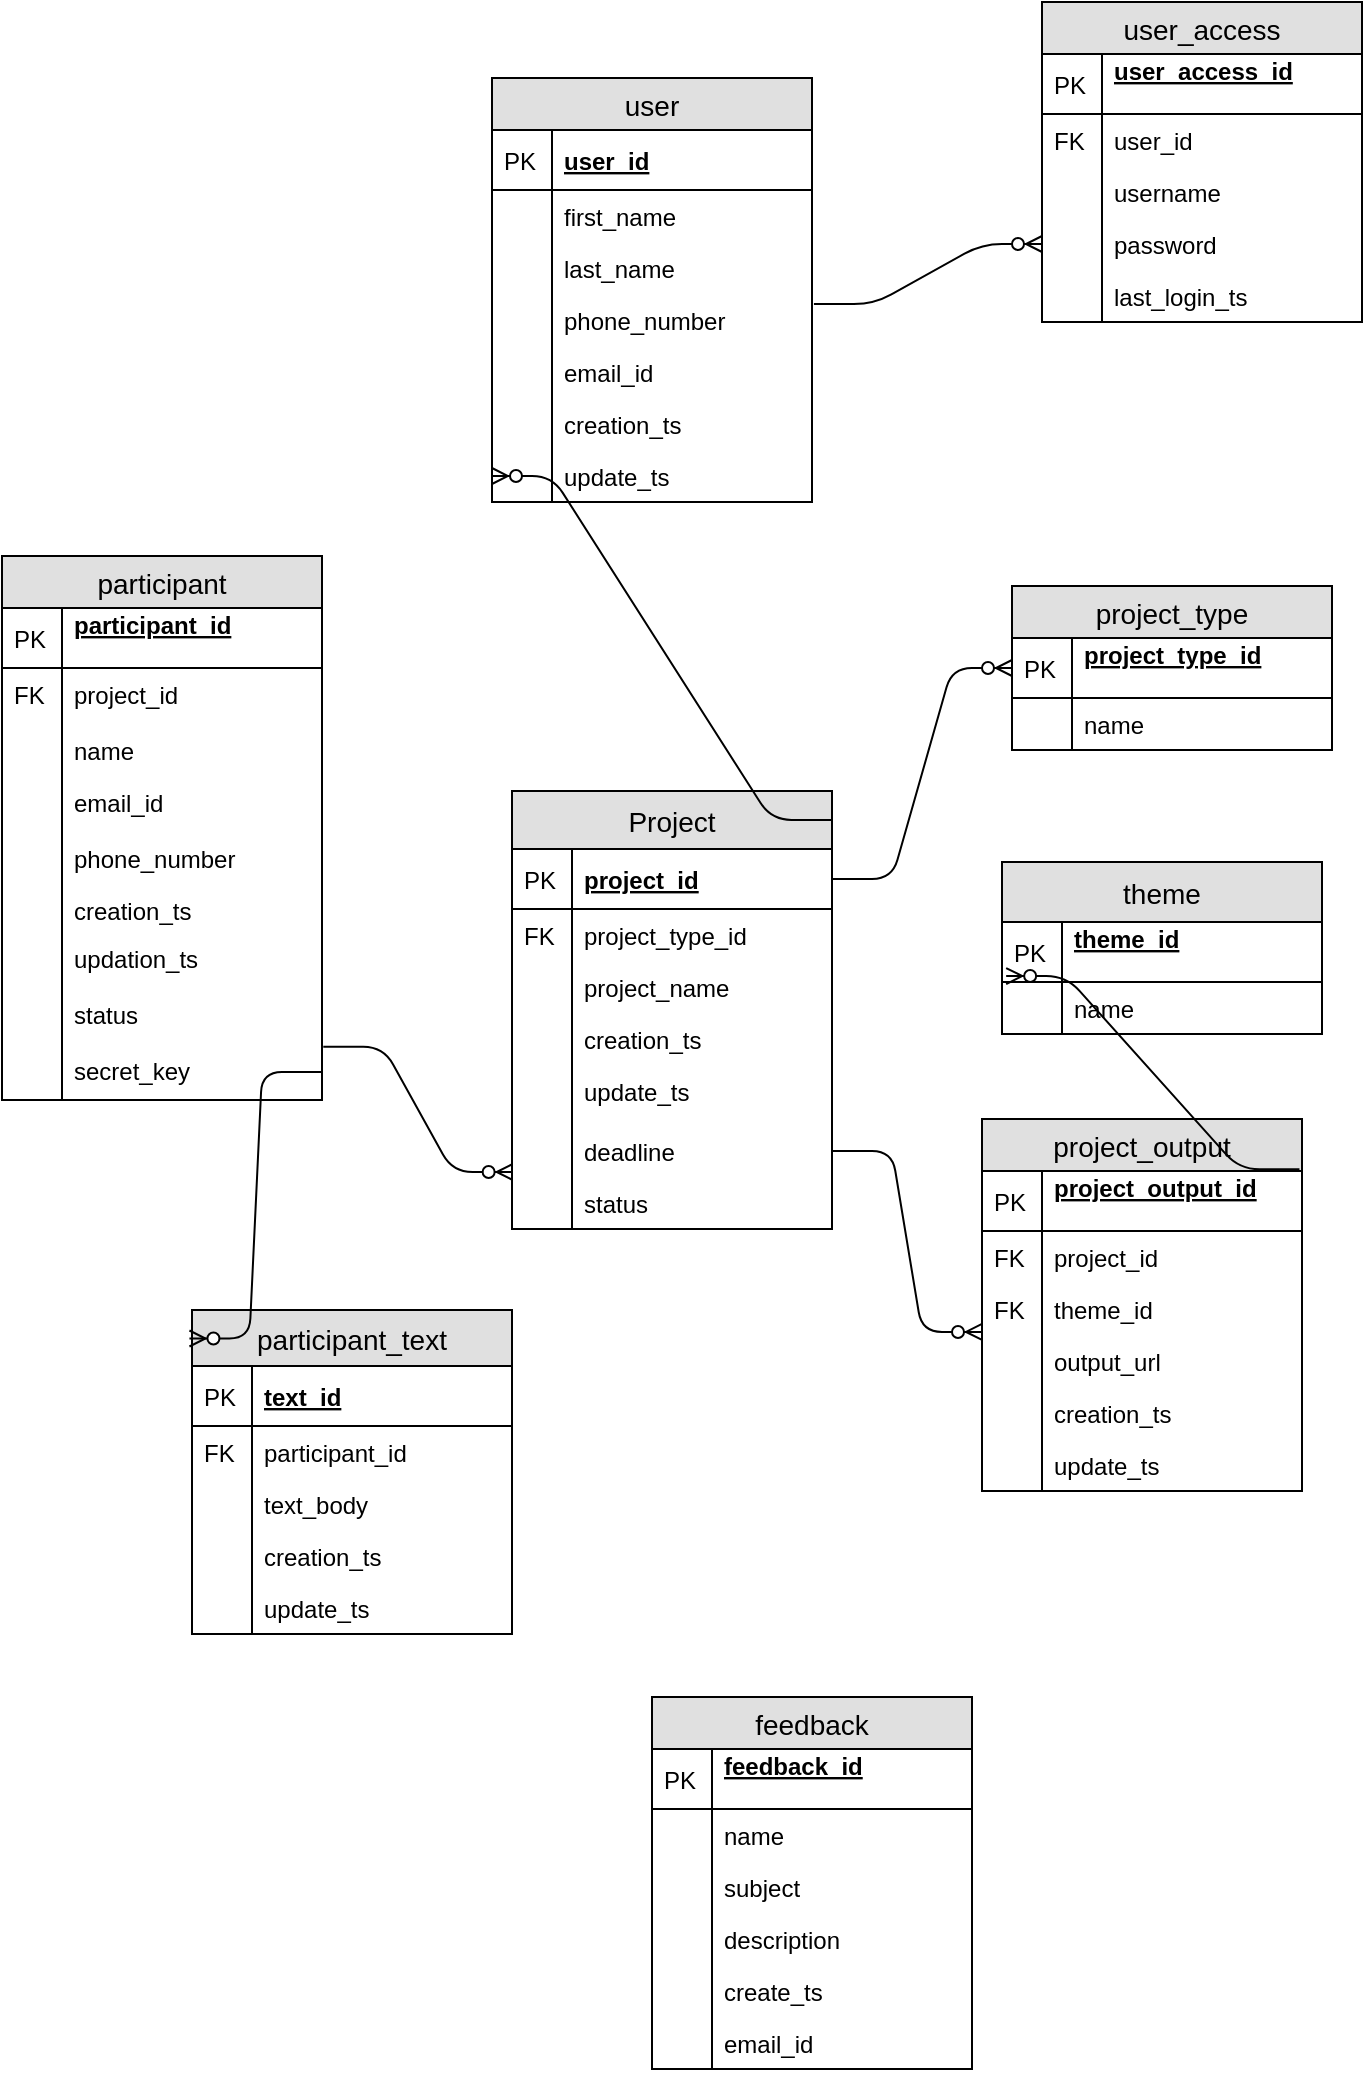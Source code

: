 <mxfile version="10.7.5" type="github"><diagram id="fi7jGqx12qD0lRBsf_VD" name="lipuna_v_1.0"><mxGraphModel dx="754" dy="435" grid="1" gridSize="10" guides="1" tooltips="1" connect="1" arrows="1" fold="1" page="1" pageScale="1" pageWidth="850" pageHeight="1100" math="0" shadow="0"><root><mxCell id="0"/><mxCell id="1" parent="0"/><mxCell id="NuHvHWf-_y5jNcs-NttY-1" value="user" style="swimlane;fontStyle=0;childLayout=stackLayout;horizontal=1;startSize=26;fillColor=#e0e0e0;horizontalStack=0;resizeParent=1;resizeParentMax=0;resizeLast=0;collapsible=1;marginBottom=0;swimlaneFillColor=#ffffff;align=center;fontSize=14;" parent="1" vertex="1"><mxGeometry x="265" y="85" width="160" height="212" as="geometry"/></mxCell><mxCell id="NuHvHWf-_y5jNcs-NttY-2" value="user_id" style="shape=partialRectangle;top=0;left=0;right=0;bottom=1;align=left;verticalAlign=middle;fillColor=none;spacingLeft=34;spacingRight=4;overflow=hidden;rotatable=0;points=[[0,0.5],[1,0.5]];portConstraint=eastwest;dropTarget=0;fontStyle=5;fontSize=12;" parent="NuHvHWf-_y5jNcs-NttY-1" vertex="1"><mxGeometry y="26" width="160" height="30" as="geometry"/></mxCell><mxCell id="NuHvHWf-_y5jNcs-NttY-3" value="PK" style="shape=partialRectangle;top=0;left=0;bottom=0;fillColor=none;align=left;verticalAlign=middle;spacingLeft=4;spacingRight=4;overflow=hidden;rotatable=0;points=[];portConstraint=eastwest;part=1;fontSize=12;" parent="NuHvHWf-_y5jNcs-NttY-2" vertex="1" connectable="0"><mxGeometry width="30" height="30" as="geometry"/></mxCell><mxCell id="NuHvHWf-_y5jNcs-NttY-4" value="first_name&#10;&#10;" style="shape=partialRectangle;top=0;left=0;right=0;bottom=0;align=left;verticalAlign=top;fillColor=none;spacingLeft=34;spacingRight=4;overflow=hidden;rotatable=0;points=[[0,0.5],[1,0.5]];portConstraint=eastwest;dropTarget=0;fontSize=12;" parent="NuHvHWf-_y5jNcs-NttY-1" vertex="1"><mxGeometry y="56" width="160" height="26" as="geometry"/></mxCell><mxCell id="NuHvHWf-_y5jNcs-NttY-5" value="" style="shape=partialRectangle;top=0;left=0;bottom=0;fillColor=none;align=left;verticalAlign=top;spacingLeft=4;spacingRight=4;overflow=hidden;rotatable=0;points=[];portConstraint=eastwest;part=1;fontSize=12;" parent="NuHvHWf-_y5jNcs-NttY-4" vertex="1" connectable="0"><mxGeometry width="30" height="26" as="geometry"/></mxCell><mxCell id="NuHvHWf-_y5jNcs-NttY-6" value="last_name" style="shape=partialRectangle;top=0;left=0;right=0;bottom=0;align=left;verticalAlign=top;fillColor=none;spacingLeft=34;spacingRight=4;overflow=hidden;rotatable=0;points=[[0,0.5],[1,0.5]];portConstraint=eastwest;dropTarget=0;fontSize=12;" parent="NuHvHWf-_y5jNcs-NttY-1" vertex="1"><mxGeometry y="82" width="160" height="26" as="geometry"/></mxCell><mxCell id="NuHvHWf-_y5jNcs-NttY-7" value="" style="shape=partialRectangle;top=0;left=0;bottom=0;fillColor=none;align=left;verticalAlign=top;spacingLeft=4;spacingRight=4;overflow=hidden;rotatable=0;points=[];portConstraint=eastwest;part=1;fontSize=12;" parent="NuHvHWf-_y5jNcs-NttY-6" vertex="1" connectable="0"><mxGeometry width="30" height="26" as="geometry"/></mxCell><mxCell id="NuHvHWf-_y5jNcs-NttY-8" value="phone_number" style="shape=partialRectangle;top=0;left=0;right=0;bottom=0;align=left;verticalAlign=top;fillColor=none;spacingLeft=34;spacingRight=4;overflow=hidden;rotatable=0;points=[[0,0.5],[1,0.5]];portConstraint=eastwest;dropTarget=0;fontSize=12;" parent="NuHvHWf-_y5jNcs-NttY-1" vertex="1"><mxGeometry y="108" width="160" height="26" as="geometry"/></mxCell><mxCell id="NuHvHWf-_y5jNcs-NttY-9" value="" style="shape=partialRectangle;top=0;left=0;bottom=0;fillColor=none;align=left;verticalAlign=top;spacingLeft=4;spacingRight=4;overflow=hidden;rotatable=0;points=[];portConstraint=eastwest;part=1;fontSize=12;" parent="NuHvHWf-_y5jNcs-NttY-8" vertex="1" connectable="0"><mxGeometry width="30" height="26" as="geometry"/></mxCell><mxCell id="X2uwyrsn10m1KDkVl81j-5" value="email_id" style="shape=partialRectangle;top=0;left=0;right=0;bottom=0;align=left;verticalAlign=top;fillColor=none;spacingLeft=34;spacingRight=4;overflow=hidden;rotatable=0;points=[[0,0.5],[1,0.5]];portConstraint=eastwest;dropTarget=0;fontSize=12;" parent="NuHvHWf-_y5jNcs-NttY-1" vertex="1"><mxGeometry y="134" width="160" height="26" as="geometry"/></mxCell><mxCell id="X2uwyrsn10m1KDkVl81j-6" value="" style="shape=partialRectangle;top=0;left=0;bottom=0;fillColor=none;align=left;verticalAlign=top;spacingLeft=4;spacingRight=4;overflow=hidden;rotatable=0;points=[];portConstraint=eastwest;part=1;fontSize=12;" parent="X2uwyrsn10m1KDkVl81j-5" vertex="1" connectable="0"><mxGeometry width="30" height="26" as="geometry"/></mxCell><mxCell id="X2uwyrsn10m1KDkVl81j-7" value="creation_ts" style="shape=partialRectangle;top=0;left=0;right=0;bottom=0;align=left;verticalAlign=top;fillColor=none;spacingLeft=34;spacingRight=4;overflow=hidden;rotatable=0;points=[[0,0.5],[1,0.5]];portConstraint=eastwest;dropTarget=0;fontSize=12;" parent="NuHvHWf-_y5jNcs-NttY-1" vertex="1"><mxGeometry y="160" width="160" height="26" as="geometry"/></mxCell><mxCell id="X2uwyrsn10m1KDkVl81j-8" value="" style="shape=partialRectangle;top=0;left=0;bottom=0;fillColor=none;align=left;verticalAlign=top;spacingLeft=4;spacingRight=4;overflow=hidden;rotatable=0;points=[];portConstraint=eastwest;part=1;fontSize=12;" parent="X2uwyrsn10m1KDkVl81j-7" vertex="1" connectable="0"><mxGeometry width="30" height="26" as="geometry"/></mxCell><mxCell id="u-Iue2dH7JaMGfrP5Ck2-91" value="update_ts" style="shape=partialRectangle;top=0;left=0;right=0;bottom=0;align=left;verticalAlign=top;fillColor=none;spacingLeft=34;spacingRight=4;overflow=hidden;rotatable=0;points=[[0,0.5],[1,0.5]];portConstraint=eastwest;dropTarget=0;fontSize=12;" vertex="1" parent="NuHvHWf-_y5jNcs-NttY-1"><mxGeometry y="186" width="160" height="26" as="geometry"/></mxCell><mxCell id="u-Iue2dH7JaMGfrP5Ck2-92" value="" style="shape=partialRectangle;top=0;left=0;bottom=0;fillColor=none;align=left;verticalAlign=top;spacingLeft=4;spacingRight=4;overflow=hidden;rotatable=0;points=[];portConstraint=eastwest;part=1;fontSize=12;" vertex="1" connectable="0" parent="u-Iue2dH7JaMGfrP5Ck2-91"><mxGeometry width="30" height="26" as="geometry"/></mxCell><mxCell id="u-Iue2dH7JaMGfrP5Ck2-1" value="participant_text" style="swimlane;fontStyle=0;childLayout=stackLayout;horizontal=1;startSize=28;fillColor=#e0e0e0;horizontalStack=0;resizeParent=1;resizeParentMax=0;resizeLast=0;collapsible=1;marginBottom=0;swimlaneFillColor=#ffffff;align=center;fontSize=14;" vertex="1" parent="1"><mxGeometry x="115" y="701" width="160" height="162" as="geometry"/></mxCell><mxCell id="u-Iue2dH7JaMGfrP5Ck2-2" value="text_id" style="shape=partialRectangle;top=0;left=0;right=0;bottom=1;align=left;verticalAlign=middle;fillColor=none;spacingLeft=34;spacingRight=4;overflow=hidden;rotatable=0;points=[[0,0.5],[1,0.5]];portConstraint=eastwest;dropTarget=0;fontStyle=5;fontSize=12;" vertex="1" parent="u-Iue2dH7JaMGfrP5Ck2-1"><mxGeometry y="28" width="160" height="30" as="geometry"/></mxCell><mxCell id="u-Iue2dH7JaMGfrP5Ck2-3" value="PK" style="shape=partialRectangle;top=0;left=0;bottom=0;fillColor=none;align=left;verticalAlign=middle;spacingLeft=4;spacingRight=4;overflow=hidden;rotatable=0;points=[];portConstraint=eastwest;part=1;fontSize=12;" vertex="1" connectable="0" parent="u-Iue2dH7JaMGfrP5Ck2-2"><mxGeometry width="30" height="30" as="geometry"/></mxCell><mxCell id="u-Iue2dH7JaMGfrP5Ck2-4" value="participant_id" style="shape=partialRectangle;top=0;left=0;right=0;bottom=0;align=left;verticalAlign=top;fillColor=none;spacingLeft=34;spacingRight=4;overflow=hidden;rotatable=0;points=[[0,0.5],[1,0.5]];portConstraint=eastwest;dropTarget=0;fontSize=12;" vertex="1" parent="u-Iue2dH7JaMGfrP5Ck2-1"><mxGeometry y="58" width="160" height="26" as="geometry"/></mxCell><mxCell id="u-Iue2dH7JaMGfrP5Ck2-5" value="FK" style="shape=partialRectangle;top=0;left=0;bottom=0;fillColor=none;align=left;verticalAlign=top;spacingLeft=4;spacingRight=4;overflow=hidden;rotatable=0;points=[];portConstraint=eastwest;part=1;fontSize=12;" vertex="1" connectable="0" parent="u-Iue2dH7JaMGfrP5Ck2-4"><mxGeometry width="30" height="26" as="geometry"/></mxCell><mxCell id="u-Iue2dH7JaMGfrP5Ck2-6" value="text_body" style="shape=partialRectangle;top=0;left=0;right=0;bottom=0;align=left;verticalAlign=top;fillColor=none;spacingLeft=34;spacingRight=4;overflow=hidden;rotatable=0;points=[[0,0.5],[1,0.5]];portConstraint=eastwest;dropTarget=0;fontSize=12;" vertex="1" parent="u-Iue2dH7JaMGfrP5Ck2-1"><mxGeometry y="84" width="160" height="26" as="geometry"/></mxCell><mxCell id="u-Iue2dH7JaMGfrP5Ck2-7" value="" style="shape=partialRectangle;top=0;left=0;bottom=0;fillColor=none;align=left;verticalAlign=top;spacingLeft=4;spacingRight=4;overflow=hidden;rotatable=0;points=[];portConstraint=eastwest;part=1;fontSize=12;" vertex="1" connectable="0" parent="u-Iue2dH7JaMGfrP5Ck2-6"><mxGeometry width="30" height="26" as="geometry"/></mxCell><mxCell id="u-Iue2dH7JaMGfrP5Ck2-8" value="creation_ts" style="shape=partialRectangle;top=0;left=0;right=0;bottom=0;align=left;verticalAlign=top;fillColor=none;spacingLeft=34;spacingRight=4;overflow=hidden;rotatable=0;points=[[0,0.5],[1,0.5]];portConstraint=eastwest;dropTarget=0;fontSize=12;" vertex="1" parent="u-Iue2dH7JaMGfrP5Ck2-1"><mxGeometry y="110" width="160" height="26" as="geometry"/></mxCell><mxCell id="u-Iue2dH7JaMGfrP5Ck2-9" value="" style="shape=partialRectangle;top=0;left=0;bottom=0;fillColor=none;align=left;verticalAlign=top;spacingLeft=4;spacingRight=4;overflow=hidden;rotatable=0;points=[];portConstraint=eastwest;part=1;fontSize=12;" vertex="1" connectable="0" parent="u-Iue2dH7JaMGfrP5Ck2-8"><mxGeometry width="30" height="26" as="geometry"/></mxCell><mxCell id="u-Iue2dH7JaMGfrP5Ck2-128" value="update_ts" style="shape=partialRectangle;top=0;left=0;right=0;bottom=0;align=left;verticalAlign=top;fillColor=none;spacingLeft=34;spacingRight=4;overflow=hidden;rotatable=0;points=[[0,0.5],[1,0.5]];portConstraint=eastwest;dropTarget=0;fontSize=12;" vertex="1" parent="u-Iue2dH7JaMGfrP5Ck2-1"><mxGeometry y="136" width="160" height="26" as="geometry"/></mxCell><mxCell id="u-Iue2dH7JaMGfrP5Ck2-129" value="" style="shape=partialRectangle;top=0;left=0;bottom=0;fillColor=none;align=left;verticalAlign=top;spacingLeft=4;spacingRight=4;overflow=hidden;rotatable=0;points=[];portConstraint=eastwest;part=1;fontSize=12;" vertex="1" connectable="0" parent="u-Iue2dH7JaMGfrP5Ck2-128"><mxGeometry width="30" height="26" as="geometry"/></mxCell><mxCell id="u-Iue2dH7JaMGfrP5Ck2-12" value="participant" style="swimlane;fontStyle=0;childLayout=stackLayout;horizontal=1;startSize=26;fillColor=#e0e0e0;horizontalStack=0;resizeParent=1;resizeParentMax=0;resizeLast=0;collapsible=1;marginBottom=0;swimlaneFillColor=#ffffff;align=center;fontSize=14;" vertex="1" parent="1"><mxGeometry x="20" y="324" width="160" height="272" as="geometry"/></mxCell><mxCell id="u-Iue2dH7JaMGfrP5Ck2-13" value="participant_id&#10;" style="shape=partialRectangle;top=0;left=0;right=0;bottom=1;align=left;verticalAlign=middle;fillColor=none;spacingLeft=34;spacingRight=4;overflow=hidden;rotatable=0;points=[[0,0.5],[1,0.5]];portConstraint=eastwest;dropTarget=0;fontStyle=5;fontSize=12;" vertex="1" parent="u-Iue2dH7JaMGfrP5Ck2-12"><mxGeometry y="26" width="160" height="30" as="geometry"/></mxCell><mxCell id="u-Iue2dH7JaMGfrP5Ck2-14" value="PK" style="shape=partialRectangle;top=0;left=0;bottom=0;fillColor=none;align=left;verticalAlign=middle;spacingLeft=4;spacingRight=4;overflow=hidden;rotatable=0;points=[];portConstraint=eastwest;part=1;fontSize=12;" vertex="1" connectable="0" parent="u-Iue2dH7JaMGfrP5Ck2-13"><mxGeometry width="30" height="30" as="geometry"/></mxCell><mxCell id="u-Iue2dH7JaMGfrP5Ck2-109" value="project_id" style="shape=partialRectangle;top=0;left=0;right=0;bottom=0;align=left;verticalAlign=top;fillColor=none;spacingLeft=34;spacingRight=4;overflow=hidden;rotatable=0;points=[[0,0.5],[1,0.5]];portConstraint=eastwest;dropTarget=0;fontSize=12;" vertex="1" parent="u-Iue2dH7JaMGfrP5Ck2-12"><mxGeometry y="56" width="160" height="28" as="geometry"/></mxCell><mxCell id="u-Iue2dH7JaMGfrP5Ck2-110" value="FK" style="shape=partialRectangle;top=0;left=0;bottom=0;fillColor=none;align=left;verticalAlign=top;spacingLeft=4;spacingRight=4;overflow=hidden;rotatable=0;points=[];portConstraint=eastwest;part=1;fontSize=12;" vertex="1" connectable="0" parent="u-Iue2dH7JaMGfrP5Ck2-109"><mxGeometry width="30" height="28" as="geometry"/></mxCell><mxCell id="u-Iue2dH7JaMGfrP5Ck2-15" value="name" style="shape=partialRectangle;top=0;left=0;right=0;bottom=0;align=left;verticalAlign=top;fillColor=none;spacingLeft=34;spacingRight=4;overflow=hidden;rotatable=0;points=[[0,0.5],[1,0.5]];portConstraint=eastwest;dropTarget=0;fontSize=12;" vertex="1" parent="u-Iue2dH7JaMGfrP5Ck2-12"><mxGeometry y="84" width="160" height="26" as="geometry"/></mxCell><mxCell id="u-Iue2dH7JaMGfrP5Ck2-16" value="" style="shape=partialRectangle;top=0;left=0;bottom=0;fillColor=none;align=left;verticalAlign=top;spacingLeft=4;spacingRight=4;overflow=hidden;rotatable=0;points=[];portConstraint=eastwest;part=1;fontSize=12;" vertex="1" connectable="0" parent="u-Iue2dH7JaMGfrP5Ck2-15"><mxGeometry width="30" height="26" as="geometry"/></mxCell><mxCell id="u-Iue2dH7JaMGfrP5Ck2-17" value="email_id" style="shape=partialRectangle;top=0;left=0;right=0;bottom=0;align=left;verticalAlign=top;fillColor=none;spacingLeft=34;spacingRight=4;overflow=hidden;rotatable=0;points=[[0,0.5],[1,0.5]];portConstraint=eastwest;dropTarget=0;fontSize=12;" vertex="1" parent="u-Iue2dH7JaMGfrP5Ck2-12"><mxGeometry y="110" width="160" height="28" as="geometry"/></mxCell><mxCell id="u-Iue2dH7JaMGfrP5Ck2-18" value="" style="shape=partialRectangle;top=0;left=0;bottom=0;fillColor=none;align=left;verticalAlign=top;spacingLeft=4;spacingRight=4;overflow=hidden;rotatable=0;points=[];portConstraint=eastwest;part=1;fontSize=12;" vertex="1" connectable="0" parent="u-Iue2dH7JaMGfrP5Ck2-17"><mxGeometry width="30" height="28" as="geometry"/></mxCell><mxCell id="u-Iue2dH7JaMGfrP5Ck2-19" value="phone_number" style="shape=partialRectangle;top=0;left=0;right=0;bottom=0;align=left;verticalAlign=top;fillColor=none;spacingLeft=34;spacingRight=4;overflow=hidden;rotatable=0;points=[[0,0.5],[1,0.5]];portConstraint=eastwest;dropTarget=0;fontSize=12;" vertex="1" parent="u-Iue2dH7JaMGfrP5Ck2-12"><mxGeometry y="138" width="160" height="26" as="geometry"/></mxCell><mxCell id="u-Iue2dH7JaMGfrP5Ck2-20" value="" style="shape=partialRectangle;top=0;left=0;bottom=0;fillColor=none;align=left;verticalAlign=top;spacingLeft=4;spacingRight=4;overflow=hidden;rotatable=0;points=[];portConstraint=eastwest;part=1;fontSize=12;" vertex="1" connectable="0" parent="u-Iue2dH7JaMGfrP5Ck2-19"><mxGeometry width="30" height="26" as="geometry"/></mxCell><mxCell id="u-Iue2dH7JaMGfrP5Ck2-103" value="creation_ts" style="shape=partialRectangle;top=0;left=0;right=0;bottom=0;align=left;verticalAlign=top;fillColor=none;spacingLeft=34;spacingRight=4;overflow=hidden;rotatable=0;points=[[0,0.5],[1,0.5]];portConstraint=eastwest;dropTarget=0;fontSize=12;" vertex="1" parent="u-Iue2dH7JaMGfrP5Ck2-12"><mxGeometry y="164" width="160" height="24" as="geometry"/></mxCell><mxCell id="u-Iue2dH7JaMGfrP5Ck2-104" value="" style="shape=partialRectangle;top=0;left=0;bottom=0;fillColor=none;align=left;verticalAlign=top;spacingLeft=4;spacingRight=4;overflow=hidden;rotatable=0;points=[];portConstraint=eastwest;part=1;fontSize=12;" vertex="1" connectable="0" parent="u-Iue2dH7JaMGfrP5Ck2-103"><mxGeometry width="30" height="24" as="geometry"/></mxCell><mxCell id="u-Iue2dH7JaMGfrP5Ck2-105" value="updation_ts" style="shape=partialRectangle;top=0;left=0;right=0;bottom=0;align=left;verticalAlign=top;fillColor=none;spacingLeft=34;spacingRight=4;overflow=hidden;rotatable=0;points=[[0,0.5],[1,0.5]];portConstraint=eastwest;dropTarget=0;fontSize=12;" vertex="1" parent="u-Iue2dH7JaMGfrP5Ck2-12"><mxGeometry y="188" width="160" height="28" as="geometry"/></mxCell><mxCell id="u-Iue2dH7JaMGfrP5Ck2-106" value="" style="shape=partialRectangle;top=0;left=0;bottom=0;fillColor=none;align=left;verticalAlign=top;spacingLeft=4;spacingRight=4;overflow=hidden;rotatable=0;points=[];portConstraint=eastwest;part=1;fontSize=12;" vertex="1" connectable="0" parent="u-Iue2dH7JaMGfrP5Ck2-105"><mxGeometry width="30" height="28" as="geometry"/></mxCell><mxCell id="u-Iue2dH7JaMGfrP5Ck2-107" value="status" style="shape=partialRectangle;top=0;left=0;right=0;bottom=0;align=left;verticalAlign=top;fillColor=none;spacingLeft=34;spacingRight=4;overflow=hidden;rotatable=0;points=[[0,0.5],[1,0.5]];portConstraint=eastwest;dropTarget=0;fontSize=12;" vertex="1" parent="u-Iue2dH7JaMGfrP5Ck2-12"><mxGeometry y="216" width="160" height="28" as="geometry"/></mxCell><mxCell id="u-Iue2dH7JaMGfrP5Ck2-108" value="" style="shape=partialRectangle;top=0;left=0;bottom=0;fillColor=none;align=left;verticalAlign=top;spacingLeft=4;spacingRight=4;overflow=hidden;rotatable=0;points=[];portConstraint=eastwest;part=1;fontSize=12;" vertex="1" connectable="0" parent="u-Iue2dH7JaMGfrP5Ck2-107"><mxGeometry width="30" height="28" as="geometry"/></mxCell><mxCell id="u-Iue2dH7JaMGfrP5Ck2-130" value="secret_key" style="shape=partialRectangle;top=0;left=0;right=0;bottom=0;align=left;verticalAlign=top;fillColor=none;spacingLeft=34;spacingRight=4;overflow=hidden;rotatable=0;points=[[0,0.5],[1,0.5]];portConstraint=eastwest;dropTarget=0;fontSize=12;" vertex="1" parent="u-Iue2dH7JaMGfrP5Ck2-12"><mxGeometry y="244" width="160" height="28" as="geometry"/></mxCell><mxCell id="u-Iue2dH7JaMGfrP5Ck2-131" value="" style="shape=partialRectangle;top=0;left=0;bottom=0;fillColor=none;align=left;verticalAlign=top;spacingLeft=4;spacingRight=4;overflow=hidden;rotatable=0;points=[];portConstraint=eastwest;part=1;fontSize=12;" vertex="1" connectable="0" parent="u-Iue2dH7JaMGfrP5Ck2-130"><mxGeometry width="30" height="28" as="geometry"/></mxCell><mxCell id="u-Iue2dH7JaMGfrP5Ck2-23" value="theme" style="swimlane;fontStyle=0;childLayout=stackLayout;horizontal=1;startSize=30;fillColor=#e0e0e0;horizontalStack=0;resizeParent=1;resizeParentMax=0;resizeLast=0;collapsible=1;marginBottom=0;swimlaneFillColor=#ffffff;align=center;fontSize=14;" vertex="1" parent="1"><mxGeometry x="520" y="477" width="160" height="86" as="geometry"/></mxCell><mxCell id="u-Iue2dH7JaMGfrP5Ck2-24" value="theme_id&#10;" style="shape=partialRectangle;top=0;left=0;right=0;bottom=1;align=left;verticalAlign=middle;fillColor=none;spacingLeft=34;spacingRight=4;overflow=hidden;rotatable=0;points=[[0,0.5],[1,0.5]];portConstraint=eastwest;dropTarget=0;fontStyle=5;fontSize=12;" vertex="1" parent="u-Iue2dH7JaMGfrP5Ck2-23"><mxGeometry y="30" width="160" height="30" as="geometry"/></mxCell><mxCell id="u-Iue2dH7JaMGfrP5Ck2-25" value="PK" style="shape=partialRectangle;top=0;left=0;bottom=0;fillColor=none;align=left;verticalAlign=middle;spacingLeft=4;spacingRight=4;overflow=hidden;rotatable=0;points=[];portConstraint=eastwest;part=1;fontSize=12;" vertex="1" connectable="0" parent="u-Iue2dH7JaMGfrP5Ck2-24"><mxGeometry width="30" height="30" as="geometry"/></mxCell><mxCell id="u-Iue2dH7JaMGfrP5Ck2-26" value="name" style="shape=partialRectangle;top=0;left=0;right=0;bottom=0;align=left;verticalAlign=top;fillColor=none;spacingLeft=34;spacingRight=4;overflow=hidden;rotatable=0;points=[[0,0.5],[1,0.5]];portConstraint=eastwest;dropTarget=0;fontSize=12;" vertex="1" parent="u-Iue2dH7JaMGfrP5Ck2-23"><mxGeometry y="60" width="160" height="26" as="geometry"/></mxCell><mxCell id="u-Iue2dH7JaMGfrP5Ck2-27" value="" style="shape=partialRectangle;top=0;left=0;bottom=0;fillColor=none;align=left;verticalAlign=top;spacingLeft=4;spacingRight=4;overflow=hidden;rotatable=0;points=[];portConstraint=eastwest;part=1;fontSize=12;" vertex="1" connectable="0" parent="u-Iue2dH7JaMGfrP5Ck2-26"><mxGeometry width="30" height="26" as="geometry"/></mxCell><mxCell id="u-Iue2dH7JaMGfrP5Ck2-34" value="Project" style="swimlane;fontStyle=0;childLayout=stackLayout;horizontal=1;startSize=29;fillColor=#e0e0e0;horizontalStack=0;resizeParent=1;resizeParentMax=0;resizeLast=0;collapsible=1;marginBottom=0;swimlaneFillColor=#ffffff;align=center;fontSize=14;" vertex="1" parent="1"><mxGeometry x="275" y="441.5" width="160" height="219" as="geometry"/></mxCell><mxCell id="u-Iue2dH7JaMGfrP5Ck2-35" value="project_id" style="shape=partialRectangle;top=0;left=0;right=0;bottom=1;align=left;verticalAlign=middle;fillColor=none;spacingLeft=34;spacingRight=4;overflow=hidden;rotatable=0;points=[[0,0.5],[1,0.5]];portConstraint=eastwest;dropTarget=0;fontStyle=5;fontSize=12;" vertex="1" parent="u-Iue2dH7JaMGfrP5Ck2-34"><mxGeometry y="29" width="160" height="30" as="geometry"/></mxCell><mxCell id="u-Iue2dH7JaMGfrP5Ck2-36" value="PK" style="shape=partialRectangle;top=0;left=0;bottom=0;fillColor=none;align=left;verticalAlign=middle;spacingLeft=4;spacingRight=4;overflow=hidden;rotatable=0;points=[];portConstraint=eastwest;part=1;fontSize=12;" vertex="1" connectable="0" parent="u-Iue2dH7JaMGfrP5Ck2-35"><mxGeometry width="30" height="30" as="geometry"/></mxCell><mxCell id="u-Iue2dH7JaMGfrP5Ck2-39" value="project_type_id" style="shape=partialRectangle;top=0;left=0;right=0;bottom=0;align=left;verticalAlign=top;fillColor=none;spacingLeft=34;spacingRight=4;overflow=hidden;rotatable=0;points=[[0,0.5],[1,0.5]];portConstraint=eastwest;dropTarget=0;fontSize=12;" vertex="1" parent="u-Iue2dH7JaMGfrP5Ck2-34"><mxGeometry y="59" width="160" height="26" as="geometry"/></mxCell><mxCell id="u-Iue2dH7JaMGfrP5Ck2-40" value="FK" style="shape=partialRectangle;top=0;left=0;bottom=0;fillColor=none;align=left;verticalAlign=top;spacingLeft=4;spacingRight=4;overflow=hidden;rotatable=0;points=[];portConstraint=eastwest;part=1;fontSize=12;" vertex="1" connectable="0" parent="u-Iue2dH7JaMGfrP5Ck2-39"><mxGeometry width="30" height="26" as="geometry"/></mxCell><mxCell id="u-Iue2dH7JaMGfrP5Ck2-37" value="project_name" style="shape=partialRectangle;top=0;left=0;right=0;bottom=0;align=left;verticalAlign=top;fillColor=none;spacingLeft=34;spacingRight=4;overflow=hidden;rotatable=0;points=[[0,0.5],[1,0.5]];portConstraint=eastwest;dropTarget=0;fontSize=12;" vertex="1" parent="u-Iue2dH7JaMGfrP5Ck2-34"><mxGeometry y="85" width="160" height="26" as="geometry"/></mxCell><mxCell id="u-Iue2dH7JaMGfrP5Ck2-38" value="" style="shape=partialRectangle;top=0;left=0;bottom=0;fillColor=none;align=left;verticalAlign=top;spacingLeft=4;spacingRight=4;overflow=hidden;rotatable=0;points=[];portConstraint=eastwest;part=1;fontSize=12;" vertex="1" connectable="0" parent="u-Iue2dH7JaMGfrP5Ck2-37"><mxGeometry width="30" height="26" as="geometry"/></mxCell><mxCell id="u-Iue2dH7JaMGfrP5Ck2-41" value="creation_ts" style="shape=partialRectangle;top=0;left=0;right=0;bottom=0;align=left;verticalAlign=top;fillColor=none;spacingLeft=34;spacingRight=4;overflow=hidden;rotatable=0;points=[[0,0.5],[1,0.5]];portConstraint=eastwest;dropTarget=0;fontSize=12;" vertex="1" parent="u-Iue2dH7JaMGfrP5Ck2-34"><mxGeometry y="111" width="160" height="26" as="geometry"/></mxCell><mxCell id="u-Iue2dH7JaMGfrP5Ck2-42" value="" style="shape=partialRectangle;top=0;left=0;bottom=0;fillColor=none;align=left;verticalAlign=top;spacingLeft=4;spacingRight=4;overflow=hidden;rotatable=0;points=[];portConstraint=eastwest;part=1;fontSize=12;" vertex="1" connectable="0" parent="u-Iue2dH7JaMGfrP5Ck2-41"><mxGeometry width="30" height="26" as="geometry"/></mxCell><mxCell id="u-Iue2dH7JaMGfrP5Ck2-97" value="update_ts" style="shape=partialRectangle;top=0;left=0;right=0;bottom=0;align=left;verticalAlign=top;fillColor=none;spacingLeft=34;spacingRight=4;overflow=hidden;rotatable=0;points=[[0,0.5],[1,0.5]];portConstraint=eastwest;dropTarget=0;fontSize=12;" vertex="1" parent="u-Iue2dH7JaMGfrP5Ck2-34"><mxGeometry y="137" width="160" height="30" as="geometry"/></mxCell><mxCell id="u-Iue2dH7JaMGfrP5Ck2-98" value="" style="shape=partialRectangle;top=0;left=0;bottom=0;fillColor=none;align=left;verticalAlign=top;spacingLeft=4;spacingRight=4;overflow=hidden;rotatable=0;points=[];portConstraint=eastwest;part=1;fontSize=12;" vertex="1" connectable="0" parent="u-Iue2dH7JaMGfrP5Ck2-97"><mxGeometry width="30" height="30" as="geometry"/></mxCell><mxCell id="u-Iue2dH7JaMGfrP5Ck2-99" value="deadline" style="shape=partialRectangle;top=0;left=0;right=0;bottom=0;align=left;verticalAlign=top;fillColor=none;spacingLeft=34;spacingRight=4;overflow=hidden;rotatable=0;points=[[0,0.5],[1,0.5]];portConstraint=eastwest;dropTarget=0;fontSize=12;" vertex="1" parent="u-Iue2dH7JaMGfrP5Ck2-34"><mxGeometry y="167" width="160" height="26" as="geometry"/></mxCell><mxCell id="u-Iue2dH7JaMGfrP5Ck2-100" value="" style="shape=partialRectangle;top=0;left=0;bottom=0;fillColor=none;align=left;verticalAlign=top;spacingLeft=4;spacingRight=4;overflow=hidden;rotatable=0;points=[];portConstraint=eastwest;part=1;fontSize=12;" vertex="1" connectable="0" parent="u-Iue2dH7JaMGfrP5Ck2-99"><mxGeometry width="30" height="26" as="geometry"/></mxCell><mxCell id="u-Iue2dH7JaMGfrP5Ck2-101" value="status" style="shape=partialRectangle;top=0;left=0;right=0;bottom=0;align=left;verticalAlign=top;fillColor=none;spacingLeft=34;spacingRight=4;overflow=hidden;rotatable=0;points=[[0,0.5],[1,0.5]];portConstraint=eastwest;dropTarget=0;fontSize=12;" vertex="1" parent="u-Iue2dH7JaMGfrP5Ck2-34"><mxGeometry y="193" width="160" height="26" as="geometry"/></mxCell><mxCell id="u-Iue2dH7JaMGfrP5Ck2-102" value="" style="shape=partialRectangle;top=0;left=0;bottom=0;fillColor=none;align=left;verticalAlign=top;spacingLeft=4;spacingRight=4;overflow=hidden;rotatable=0;points=[];portConstraint=eastwest;part=1;fontSize=12;" vertex="1" connectable="0" parent="u-Iue2dH7JaMGfrP5Ck2-101"><mxGeometry width="30" height="26" as="geometry"/></mxCell><mxCell id="u-Iue2dH7JaMGfrP5Ck2-45" value="project_type" style="swimlane;fontStyle=0;childLayout=stackLayout;horizontal=1;startSize=26;fillColor=#e0e0e0;horizontalStack=0;resizeParent=1;resizeParentMax=0;resizeLast=0;collapsible=1;marginBottom=0;swimlaneFillColor=#ffffff;align=center;fontSize=14;" vertex="1" parent="1"><mxGeometry x="525" y="339" width="160" height="82" as="geometry"/></mxCell><mxCell id="u-Iue2dH7JaMGfrP5Ck2-46" value="project_type_id&#10;" style="shape=partialRectangle;top=0;left=0;right=0;bottom=1;align=left;verticalAlign=middle;fillColor=none;spacingLeft=34;spacingRight=4;overflow=hidden;rotatable=0;points=[[0,0.5],[1,0.5]];portConstraint=eastwest;dropTarget=0;fontStyle=5;fontSize=12;" vertex="1" parent="u-Iue2dH7JaMGfrP5Ck2-45"><mxGeometry y="26" width="160" height="30" as="geometry"/></mxCell><mxCell id="u-Iue2dH7JaMGfrP5Ck2-47" value="PK" style="shape=partialRectangle;top=0;left=0;bottom=0;fillColor=none;align=left;verticalAlign=middle;spacingLeft=4;spacingRight=4;overflow=hidden;rotatable=0;points=[];portConstraint=eastwest;part=1;fontSize=12;" vertex="1" connectable="0" parent="u-Iue2dH7JaMGfrP5Ck2-46"><mxGeometry width="30" height="30" as="geometry"/></mxCell><mxCell id="u-Iue2dH7JaMGfrP5Ck2-48" value="name" style="shape=partialRectangle;top=0;left=0;right=0;bottom=0;align=left;verticalAlign=top;fillColor=none;spacingLeft=34;spacingRight=4;overflow=hidden;rotatable=0;points=[[0,0.5],[1,0.5]];portConstraint=eastwest;dropTarget=0;fontSize=12;" vertex="1" parent="u-Iue2dH7JaMGfrP5Ck2-45"><mxGeometry y="56" width="160" height="26" as="geometry"/></mxCell><mxCell id="u-Iue2dH7JaMGfrP5Ck2-49" value="" style="shape=partialRectangle;top=0;left=0;bottom=0;fillColor=none;align=left;verticalAlign=top;spacingLeft=4;spacingRight=4;overflow=hidden;rotatable=0;points=[];portConstraint=eastwest;part=1;fontSize=12;" vertex="1" connectable="0" parent="u-Iue2dH7JaMGfrP5Ck2-48"><mxGeometry width="30" height="26" as="geometry"/></mxCell><mxCell id="u-Iue2dH7JaMGfrP5Ck2-67" value="feedback" style="swimlane;fontStyle=0;childLayout=stackLayout;horizontal=1;startSize=26;fillColor=#e0e0e0;horizontalStack=0;resizeParent=1;resizeParentMax=0;resizeLast=0;collapsible=1;marginBottom=0;swimlaneFillColor=#ffffff;align=center;fontSize=14;" vertex="1" parent="1"><mxGeometry x="345" y="894.5" width="160" height="186" as="geometry"/></mxCell><mxCell id="u-Iue2dH7JaMGfrP5Ck2-68" value="feedback_id&#10;" style="shape=partialRectangle;top=0;left=0;right=0;bottom=1;align=left;verticalAlign=middle;fillColor=none;spacingLeft=34;spacingRight=4;overflow=hidden;rotatable=0;points=[[0,0.5],[1,0.5]];portConstraint=eastwest;dropTarget=0;fontStyle=5;fontSize=12;" vertex="1" parent="u-Iue2dH7JaMGfrP5Ck2-67"><mxGeometry y="26" width="160" height="30" as="geometry"/></mxCell><mxCell id="u-Iue2dH7JaMGfrP5Ck2-69" value="PK" style="shape=partialRectangle;top=0;left=0;bottom=0;fillColor=none;align=left;verticalAlign=middle;spacingLeft=4;spacingRight=4;overflow=hidden;rotatable=0;points=[];portConstraint=eastwest;part=1;fontSize=12;" vertex="1" connectable="0" parent="u-Iue2dH7JaMGfrP5Ck2-68"><mxGeometry width="30" height="30" as="geometry"/></mxCell><mxCell id="u-Iue2dH7JaMGfrP5Ck2-70" value="name" style="shape=partialRectangle;top=0;left=0;right=0;bottom=0;align=left;verticalAlign=top;fillColor=none;spacingLeft=34;spacingRight=4;overflow=hidden;rotatable=0;points=[[0,0.5],[1,0.5]];portConstraint=eastwest;dropTarget=0;fontSize=12;" vertex="1" parent="u-Iue2dH7JaMGfrP5Ck2-67"><mxGeometry y="56" width="160" height="26" as="geometry"/></mxCell><mxCell id="u-Iue2dH7JaMGfrP5Ck2-71" value="" style="shape=partialRectangle;top=0;left=0;bottom=0;fillColor=none;align=left;verticalAlign=top;spacingLeft=4;spacingRight=4;overflow=hidden;rotatable=0;points=[];portConstraint=eastwest;part=1;fontSize=12;" vertex="1" connectable="0" parent="u-Iue2dH7JaMGfrP5Ck2-70"><mxGeometry width="30" height="26" as="geometry"/></mxCell><mxCell id="u-Iue2dH7JaMGfrP5Ck2-72" value="subject" style="shape=partialRectangle;top=0;left=0;right=0;bottom=0;align=left;verticalAlign=top;fillColor=none;spacingLeft=34;spacingRight=4;overflow=hidden;rotatable=0;points=[[0,0.5],[1,0.5]];portConstraint=eastwest;dropTarget=0;fontSize=12;" vertex="1" parent="u-Iue2dH7JaMGfrP5Ck2-67"><mxGeometry y="82" width="160" height="26" as="geometry"/></mxCell><mxCell id="u-Iue2dH7JaMGfrP5Ck2-73" value="" style="shape=partialRectangle;top=0;left=0;bottom=0;fillColor=none;align=left;verticalAlign=top;spacingLeft=4;spacingRight=4;overflow=hidden;rotatable=0;points=[];portConstraint=eastwest;part=1;fontSize=12;" vertex="1" connectable="0" parent="u-Iue2dH7JaMGfrP5Ck2-72"><mxGeometry width="30" height="26" as="geometry"/></mxCell><mxCell id="u-Iue2dH7JaMGfrP5Ck2-74" value="description" style="shape=partialRectangle;top=0;left=0;right=0;bottom=0;align=left;verticalAlign=top;fillColor=none;spacingLeft=34;spacingRight=4;overflow=hidden;rotatable=0;points=[[0,0.5],[1,0.5]];portConstraint=eastwest;dropTarget=0;fontSize=12;" vertex="1" parent="u-Iue2dH7JaMGfrP5Ck2-67"><mxGeometry y="108" width="160" height="26" as="geometry"/></mxCell><mxCell id="u-Iue2dH7JaMGfrP5Ck2-75" value="" style="shape=partialRectangle;top=0;left=0;bottom=0;fillColor=none;align=left;verticalAlign=top;spacingLeft=4;spacingRight=4;overflow=hidden;rotatable=0;points=[];portConstraint=eastwest;part=1;fontSize=12;" vertex="1" connectable="0" parent="u-Iue2dH7JaMGfrP5Ck2-74"><mxGeometry width="30" height="26" as="geometry"/></mxCell><mxCell id="u-Iue2dH7JaMGfrP5Ck2-132" value="create_ts" style="shape=partialRectangle;top=0;left=0;right=0;bottom=0;align=left;verticalAlign=top;fillColor=none;spacingLeft=34;spacingRight=4;overflow=hidden;rotatable=0;points=[[0,0.5],[1,0.5]];portConstraint=eastwest;dropTarget=0;fontSize=12;" vertex="1" parent="u-Iue2dH7JaMGfrP5Ck2-67"><mxGeometry y="134" width="160" height="26" as="geometry"/></mxCell><mxCell id="u-Iue2dH7JaMGfrP5Ck2-133" value="" style="shape=partialRectangle;top=0;left=0;bottom=0;fillColor=none;align=left;verticalAlign=top;spacingLeft=4;spacingRight=4;overflow=hidden;rotatable=0;points=[];portConstraint=eastwest;part=1;fontSize=12;" vertex="1" connectable="0" parent="u-Iue2dH7JaMGfrP5Ck2-132"><mxGeometry width="30" height="26" as="geometry"/></mxCell><mxCell id="u-Iue2dH7JaMGfrP5Ck2-134" value="email_id" style="shape=partialRectangle;top=0;left=0;right=0;bottom=0;align=left;verticalAlign=top;fillColor=none;spacingLeft=34;spacingRight=4;overflow=hidden;rotatable=0;points=[[0,0.5],[1,0.5]];portConstraint=eastwest;dropTarget=0;fontSize=12;" vertex="1" parent="u-Iue2dH7JaMGfrP5Ck2-67"><mxGeometry y="160" width="160" height="26" as="geometry"/></mxCell><mxCell id="u-Iue2dH7JaMGfrP5Ck2-135" value="" style="shape=partialRectangle;top=0;left=0;bottom=0;fillColor=none;align=left;verticalAlign=top;spacingLeft=4;spacingRight=4;overflow=hidden;rotatable=0;points=[];portConstraint=eastwest;part=1;fontSize=12;" vertex="1" connectable="0" parent="u-Iue2dH7JaMGfrP5Ck2-134"><mxGeometry width="30" height="26" as="geometry"/></mxCell><mxCell id="u-Iue2dH7JaMGfrP5Ck2-78" value="user_access" style="swimlane;fontStyle=0;childLayout=stackLayout;horizontal=1;startSize=26;fillColor=#e0e0e0;horizontalStack=0;resizeParent=1;resizeParentMax=0;resizeLast=0;collapsible=1;marginBottom=0;swimlaneFillColor=#ffffff;align=center;fontSize=14;" vertex="1" parent="1"><mxGeometry x="540" y="47" width="160" height="160" as="geometry"/></mxCell><mxCell id="u-Iue2dH7JaMGfrP5Ck2-79" value="user_access_id&#10;&#10;" style="shape=partialRectangle;top=0;left=0;right=0;bottom=1;align=left;verticalAlign=middle;fillColor=none;spacingLeft=34;spacingRight=4;overflow=hidden;rotatable=0;points=[[0,0.5],[1,0.5]];portConstraint=eastwest;dropTarget=0;fontStyle=5;fontSize=12;" vertex="1" parent="u-Iue2dH7JaMGfrP5Ck2-78"><mxGeometry y="26" width="160" height="30" as="geometry"/></mxCell><mxCell id="u-Iue2dH7JaMGfrP5Ck2-80" value="PK" style="shape=partialRectangle;top=0;left=0;bottom=0;fillColor=none;align=left;verticalAlign=middle;spacingLeft=4;spacingRight=4;overflow=hidden;rotatable=0;points=[];portConstraint=eastwest;part=1;fontSize=12;" vertex="1" connectable="0" parent="u-Iue2dH7JaMGfrP5Ck2-79"><mxGeometry width="30" height="30" as="geometry"/></mxCell><mxCell id="u-Iue2dH7JaMGfrP5Ck2-95" value="user_id" style="shape=partialRectangle;top=0;left=0;right=0;bottom=0;align=left;verticalAlign=top;fillColor=none;spacingLeft=34;spacingRight=4;overflow=hidden;rotatable=0;points=[[0,0.5],[1,0.5]];portConstraint=eastwest;dropTarget=0;fontSize=12;" vertex="1" parent="u-Iue2dH7JaMGfrP5Ck2-78"><mxGeometry y="56" width="160" height="26" as="geometry"/></mxCell><mxCell id="u-Iue2dH7JaMGfrP5Ck2-96" value="FK" style="shape=partialRectangle;top=0;left=0;bottom=0;fillColor=none;align=left;verticalAlign=top;spacingLeft=4;spacingRight=4;overflow=hidden;rotatable=0;points=[];portConstraint=eastwest;part=1;fontSize=12;" vertex="1" connectable="0" parent="u-Iue2dH7JaMGfrP5Ck2-95"><mxGeometry width="30" height="26" as="geometry"/></mxCell><mxCell id="u-Iue2dH7JaMGfrP5Ck2-81" value="username" style="shape=partialRectangle;top=0;left=0;right=0;bottom=0;align=left;verticalAlign=top;fillColor=none;spacingLeft=34;spacingRight=4;overflow=hidden;rotatable=0;points=[[0,0.5],[1,0.5]];portConstraint=eastwest;dropTarget=0;fontSize=12;" vertex="1" parent="u-Iue2dH7JaMGfrP5Ck2-78"><mxGeometry y="82" width="160" height="26" as="geometry"/></mxCell><mxCell id="u-Iue2dH7JaMGfrP5Ck2-82" value="" style="shape=partialRectangle;top=0;left=0;bottom=0;fillColor=none;align=left;verticalAlign=top;spacingLeft=4;spacingRight=4;overflow=hidden;rotatable=0;points=[];portConstraint=eastwest;part=1;fontSize=12;" vertex="1" connectable="0" parent="u-Iue2dH7JaMGfrP5Ck2-81"><mxGeometry width="30" height="26" as="geometry"/></mxCell><mxCell id="u-Iue2dH7JaMGfrP5Ck2-83" value="password" style="shape=partialRectangle;top=0;left=0;right=0;bottom=0;align=left;verticalAlign=top;fillColor=none;spacingLeft=34;spacingRight=4;overflow=hidden;rotatable=0;points=[[0,0.5],[1,0.5]];portConstraint=eastwest;dropTarget=0;fontSize=12;" vertex="1" parent="u-Iue2dH7JaMGfrP5Ck2-78"><mxGeometry y="108" width="160" height="26" as="geometry"/></mxCell><mxCell id="u-Iue2dH7JaMGfrP5Ck2-84" value="" style="shape=partialRectangle;top=0;left=0;bottom=0;fillColor=none;align=left;verticalAlign=top;spacingLeft=4;spacingRight=4;overflow=hidden;rotatable=0;points=[];portConstraint=eastwest;part=1;fontSize=12;" vertex="1" connectable="0" parent="u-Iue2dH7JaMGfrP5Ck2-83"><mxGeometry width="30" height="26" as="geometry"/></mxCell><mxCell id="u-Iue2dH7JaMGfrP5Ck2-85" value="last_login_ts" style="shape=partialRectangle;top=0;left=0;right=0;bottom=0;align=left;verticalAlign=top;fillColor=none;spacingLeft=34;spacingRight=4;overflow=hidden;rotatable=0;points=[[0,0.5],[1,0.5]];portConstraint=eastwest;dropTarget=0;fontSize=12;" vertex="1" parent="u-Iue2dH7JaMGfrP5Ck2-78"><mxGeometry y="134" width="160" height="26" as="geometry"/></mxCell><mxCell id="u-Iue2dH7JaMGfrP5Ck2-86" value="" style="shape=partialRectangle;top=0;left=0;bottom=0;fillColor=none;align=left;verticalAlign=top;spacingLeft=4;spacingRight=4;overflow=hidden;rotatable=0;points=[];portConstraint=eastwest;part=1;fontSize=12;" vertex="1" connectable="0" parent="u-Iue2dH7JaMGfrP5Ck2-85"><mxGeometry width="30" height="26" as="geometry"/></mxCell><mxCell id="u-Iue2dH7JaMGfrP5Ck2-113" value="project_output" style="swimlane;fontStyle=0;childLayout=stackLayout;horizontal=1;startSize=26;fillColor=#e0e0e0;horizontalStack=0;resizeParent=1;resizeParentMax=0;resizeLast=0;collapsible=1;marginBottom=0;swimlaneFillColor=#ffffff;align=center;fontSize=14;" vertex="1" parent="1"><mxGeometry x="510" y="605.5" width="160" height="186" as="geometry"/></mxCell><mxCell id="u-Iue2dH7JaMGfrP5Ck2-114" value="project_output_id&#10;" style="shape=partialRectangle;top=0;left=0;right=0;bottom=1;align=left;verticalAlign=middle;fillColor=none;spacingLeft=34;spacingRight=4;overflow=hidden;rotatable=0;points=[[0,0.5],[1,0.5]];portConstraint=eastwest;dropTarget=0;fontStyle=5;fontSize=12;" vertex="1" parent="u-Iue2dH7JaMGfrP5Ck2-113"><mxGeometry y="26" width="160" height="30" as="geometry"/></mxCell><mxCell id="u-Iue2dH7JaMGfrP5Ck2-115" value="PK" style="shape=partialRectangle;top=0;left=0;bottom=0;fillColor=none;align=left;verticalAlign=middle;spacingLeft=4;spacingRight=4;overflow=hidden;rotatable=0;points=[];portConstraint=eastwest;part=1;fontSize=12;" vertex="1" connectable="0" parent="u-Iue2dH7JaMGfrP5Ck2-114"><mxGeometry width="30" height="30" as="geometry"/></mxCell><mxCell id="u-Iue2dH7JaMGfrP5Ck2-116" value="project_id" style="shape=partialRectangle;top=0;left=0;right=0;bottom=0;align=left;verticalAlign=top;fillColor=none;spacingLeft=34;spacingRight=4;overflow=hidden;rotatable=0;points=[[0,0.5],[1,0.5]];portConstraint=eastwest;dropTarget=0;fontSize=12;" vertex="1" parent="u-Iue2dH7JaMGfrP5Ck2-113"><mxGeometry y="56" width="160" height="26" as="geometry"/></mxCell><mxCell id="u-Iue2dH7JaMGfrP5Ck2-117" value="FK" style="shape=partialRectangle;top=0;left=0;bottom=0;fillColor=none;align=left;verticalAlign=top;spacingLeft=4;spacingRight=4;overflow=hidden;rotatable=0;points=[];portConstraint=eastwest;part=1;fontSize=12;" vertex="1" connectable="0" parent="u-Iue2dH7JaMGfrP5Ck2-116"><mxGeometry width="30" height="26" as="geometry"/></mxCell><mxCell id="u-Iue2dH7JaMGfrP5Ck2-118" value="theme_id" style="shape=partialRectangle;top=0;left=0;right=0;bottom=0;align=left;verticalAlign=top;fillColor=none;spacingLeft=34;spacingRight=4;overflow=hidden;rotatable=0;points=[[0,0.5],[1,0.5]];portConstraint=eastwest;dropTarget=0;fontSize=12;" vertex="1" parent="u-Iue2dH7JaMGfrP5Ck2-113"><mxGeometry y="82" width="160" height="26" as="geometry"/></mxCell><mxCell id="u-Iue2dH7JaMGfrP5Ck2-119" value="FK" style="shape=partialRectangle;top=0;left=0;bottom=0;fillColor=none;align=left;verticalAlign=top;spacingLeft=4;spacingRight=4;overflow=hidden;rotatable=0;points=[];portConstraint=eastwest;part=1;fontSize=12;" vertex="1" connectable="0" parent="u-Iue2dH7JaMGfrP5Ck2-118"><mxGeometry width="30" height="26" as="geometry"/></mxCell><mxCell id="u-Iue2dH7JaMGfrP5Ck2-120" value="output_url" style="shape=partialRectangle;top=0;left=0;right=0;bottom=0;align=left;verticalAlign=top;fillColor=none;spacingLeft=34;spacingRight=4;overflow=hidden;rotatable=0;points=[[0,0.5],[1,0.5]];portConstraint=eastwest;dropTarget=0;fontSize=12;" vertex="1" parent="u-Iue2dH7JaMGfrP5Ck2-113"><mxGeometry y="108" width="160" height="26" as="geometry"/></mxCell><mxCell id="u-Iue2dH7JaMGfrP5Ck2-121" value="" style="shape=partialRectangle;top=0;left=0;bottom=0;fillColor=none;align=left;verticalAlign=top;spacingLeft=4;spacingRight=4;overflow=hidden;rotatable=0;points=[];portConstraint=eastwest;part=1;fontSize=12;" vertex="1" connectable="0" parent="u-Iue2dH7JaMGfrP5Ck2-120"><mxGeometry width="30" height="26" as="geometry"/></mxCell><mxCell id="u-Iue2dH7JaMGfrP5Ck2-124" value="creation_ts" style="shape=partialRectangle;top=0;left=0;right=0;bottom=0;align=left;verticalAlign=top;fillColor=none;spacingLeft=34;spacingRight=4;overflow=hidden;rotatable=0;points=[[0,0.5],[1,0.5]];portConstraint=eastwest;dropTarget=0;fontSize=12;" vertex="1" parent="u-Iue2dH7JaMGfrP5Ck2-113"><mxGeometry y="134" width="160" height="26" as="geometry"/></mxCell><mxCell id="u-Iue2dH7JaMGfrP5Ck2-125" value="" style="shape=partialRectangle;top=0;left=0;bottom=0;fillColor=none;align=left;verticalAlign=top;spacingLeft=4;spacingRight=4;overflow=hidden;rotatable=0;points=[];portConstraint=eastwest;part=1;fontSize=12;" vertex="1" connectable="0" parent="u-Iue2dH7JaMGfrP5Ck2-124"><mxGeometry width="30" height="26" as="geometry"/></mxCell><mxCell id="u-Iue2dH7JaMGfrP5Ck2-126" value="update_ts" style="shape=partialRectangle;top=0;left=0;right=0;bottom=0;align=left;verticalAlign=top;fillColor=none;spacingLeft=34;spacingRight=4;overflow=hidden;rotatable=0;points=[[0,0.5],[1,0.5]];portConstraint=eastwest;dropTarget=0;fontSize=12;" vertex="1" parent="u-Iue2dH7JaMGfrP5Ck2-113"><mxGeometry y="160" width="160" height="26" as="geometry"/></mxCell><mxCell id="u-Iue2dH7JaMGfrP5Ck2-127" value="" style="shape=partialRectangle;top=0;left=0;bottom=0;fillColor=none;align=left;verticalAlign=top;spacingLeft=4;spacingRight=4;overflow=hidden;rotatable=0;points=[];portConstraint=eastwest;part=1;fontSize=12;" vertex="1" connectable="0" parent="u-Iue2dH7JaMGfrP5Ck2-126"><mxGeometry width="30" height="26" as="geometry"/></mxCell><mxCell id="u-Iue2dH7JaMGfrP5Ck2-138" value="" style="edgeStyle=entityRelationEdgeStyle;fontSize=12;html=1;endArrow=ERzeroToMany;endFill=1;exitX=1.006;exitY=0.192;exitDx=0;exitDy=0;exitPerimeter=0;entryX=0;entryY=0.5;entryDx=0;entryDy=0;" edge="1" parent="1" source="NuHvHWf-_y5jNcs-NttY-8" target="u-Iue2dH7JaMGfrP5Ck2-83"><mxGeometry width="100" height="100" relative="1" as="geometry"><mxPoint x="440" y="308" as="sourcePoint"/><mxPoint x="540" y="208" as="targetPoint"/></mxGeometry></mxCell><mxCell id="u-Iue2dH7JaMGfrP5Ck2-139" value="" style="edgeStyle=entityRelationEdgeStyle;fontSize=12;html=1;endArrow=ERzeroToMany;endFill=1;exitX=1.004;exitY=0.048;exitDx=0;exitDy=0;exitPerimeter=0;entryX=0.002;entryY=-0.096;entryDx=0;entryDy=0;entryPerimeter=0;" edge="1" parent="1" source="u-Iue2dH7JaMGfrP5Ck2-130" target="u-Iue2dH7JaMGfrP5Ck2-101"><mxGeometry width="100" height="100" relative="1" as="geometry"><mxPoint x="165" y="721.333" as="sourcePoint"/><mxPoint x="265" y="621.333" as="targetPoint"/></mxGeometry></mxCell><mxCell id="u-Iue2dH7JaMGfrP5Ck2-140" value="" style="edgeStyle=entityRelationEdgeStyle;fontSize=12;html=1;endArrow=ERzeroToMany;endFill=1;exitX=1;exitY=0.5;exitDx=0;exitDy=0;entryX=0;entryY=-0.058;entryDx=0;entryDy=0;entryPerimeter=0;" edge="1" parent="1" source="u-Iue2dH7JaMGfrP5Ck2-99" target="u-Iue2dH7JaMGfrP5Ck2-120"><mxGeometry width="100" height="100" relative="1" as="geometry"><mxPoint x="385" y="809" as="sourcePoint"/><mxPoint x="485" y="709" as="targetPoint"/></mxGeometry></mxCell><mxCell id="u-Iue2dH7JaMGfrP5Ck2-142" value="" style="edgeStyle=entityRelationEdgeStyle;fontSize=12;html=1;endArrow=ERzeroToMany;endFill=1;entryX=-0.008;entryY=0.088;entryDx=0;entryDy=0;exitX=1;exitY=0.5;exitDx=0;exitDy=0;entryPerimeter=0;" edge="1" parent="1" source="u-Iue2dH7JaMGfrP5Ck2-130" target="u-Iue2dH7JaMGfrP5Ck2-1"><mxGeometry width="100" height="100" relative="1" as="geometry"><mxPoint x="70" y="647.833" as="sourcePoint"/><mxPoint x="170" y="547.833" as="targetPoint"/></mxGeometry></mxCell><mxCell id="u-Iue2dH7JaMGfrP5Ck2-143" value="" style="edgeStyle=entityRelationEdgeStyle;fontSize=12;html=1;endArrow=ERzeroToMany;endFill=1;exitX=1;exitY=0.5;exitDx=0;exitDy=0;entryX=0;entryY=0.5;entryDx=0;entryDy=0;" edge="1" parent="1" source="u-Iue2dH7JaMGfrP5Ck2-35" target="u-Iue2dH7JaMGfrP5Ck2-46"><mxGeometry width="100" height="100" relative="1" as="geometry"><mxPoint x="400" y="434" as="sourcePoint"/><mxPoint x="500" y="334" as="targetPoint"/></mxGeometry></mxCell><mxCell id="u-Iue2dH7JaMGfrP5Ck2-144" value="" style="edgeStyle=entityRelationEdgeStyle;fontSize=12;html=1;endArrow=ERzeroToMany;endFill=1;entryX=0;entryY=0.5;entryDx=0;entryDy=0;exitX=0.998;exitY=0.066;exitDx=0;exitDy=0;exitPerimeter=0;" edge="1" parent="1" source="u-Iue2dH7JaMGfrP5Ck2-34" target="u-Iue2dH7JaMGfrP5Ck2-91"><mxGeometry width="100" height="100" relative="1" as="geometry"><mxPoint x="205" y="476.833" as="sourcePoint"/><mxPoint x="305" y="376.833" as="targetPoint"/></mxGeometry></mxCell><mxCell id="u-Iue2dH7JaMGfrP5Ck2-141" value="" style="edgeStyle=entityRelationEdgeStyle;fontSize=12;html=1;endArrow=ERzeroToMany;endFill=1;entryX=0.013;entryY=-0.115;entryDx=0;entryDy=0;entryPerimeter=0;exitX=0.992;exitY=-0.028;exitDx=0;exitDy=0;exitPerimeter=0;" edge="1" parent="1" source="u-Iue2dH7JaMGfrP5Ck2-114" target="u-Iue2dH7JaMGfrP5Ck2-26"><mxGeometry width="100" height="100" relative="1" as="geometry"><mxPoint x="550" y="684.5" as="sourcePoint"/><mxPoint x="650" y="584.5" as="targetPoint"/></mxGeometry></mxCell></root></mxGraphModel></diagram></mxfile>